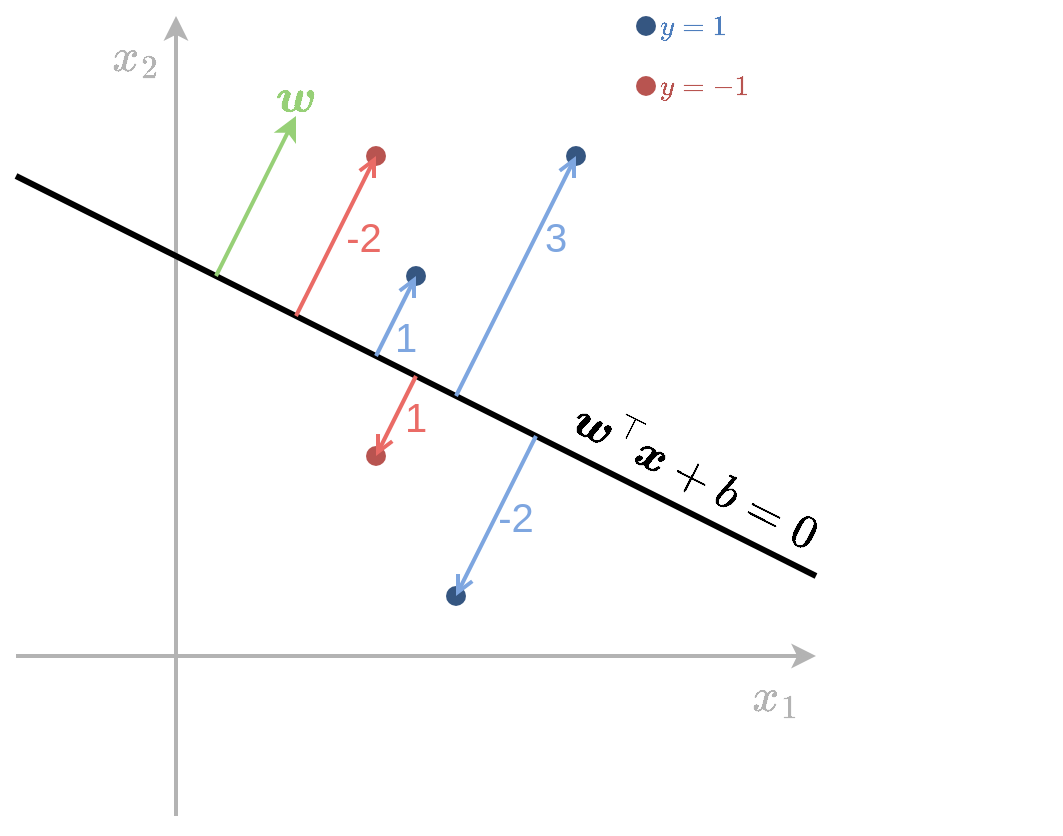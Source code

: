 <mxfile version="14.1.5" type="device"><diagram id="cJPERRU5FPI5m97aNJmQ" name="Page-1"><mxGraphModel dx="643" dy="401" grid="1" gridSize="10" guides="1" tooltips="1" connect="0" arrows="0" fold="1" page="1" pageScale="1" pageWidth="827" pageHeight="1169" math="1" shadow="0"><root><mxCell id="0"/><mxCell id="1" parent="0"/><mxCell id="UYR7A_Im2cgnYCk6d43Z-12" value="" style="ellipse;whiteSpace=wrap;html=1;fontSize=20;fontColor=#000000;strokeColor=none;fillColor=#B85450;" vertex="1" parent="1"><mxGeometry x="415" y="265" width="10" height="10" as="geometry"/></mxCell><mxCell id="UYR7A_Im2cgnYCk6d43Z-7" value="" style="ellipse;whiteSpace=wrap;html=1;fontSize=20;fontColor=#000000;strokeColor=none;fillColor=#355681;" vertex="1" parent="1"><mxGeometry x="435" y="325" width="10" height="10" as="geometry"/></mxCell><mxCell id="VLQl7GCd685x5rbxZrGW-1" value="" style="endArrow=classic;html=1;fontFamily=Comic Sans MS;fontSize=30;fontColor=#003366;strokeWidth=2;strokeColor=#B3B3B3;" parent="1" edge="1"><mxGeometry x="220" y="200" width="50" height="50" as="geometry"><mxPoint x="320" y="600" as="sourcePoint"/><mxPoint x="320" y="200" as="targetPoint"/></mxGeometry></mxCell><mxCell id="VLQl7GCd685x5rbxZrGW-2" value="" style="endArrow=classic;html=1;fontFamily=Comic Sans MS;fontSize=30;fontColor=#003366;strokeWidth=2;strokeColor=#B3B3B3;" parent="1" edge="1"><mxGeometry x="240" y="220" width="50" height="50" as="geometry"><mxPoint x="240" y="520" as="sourcePoint"/><mxPoint x="640" y="520" as="targetPoint"/></mxGeometry></mxCell><mxCell id="VLQl7GCd685x5rbxZrGW-3" value="\(x_1\)" style="text;html=1;strokeColor=none;fillColor=none;align=center;verticalAlign=middle;whiteSpace=wrap;rounded=0;fontSize=20;fontColor=#B3B3B3;" parent="1" vertex="1"><mxGeometry x="600" y="520" width="40" height="40" as="geometry"/></mxCell><mxCell id="VLQl7GCd685x5rbxZrGW-4" value="\(x_2\)" style="text;html=1;strokeColor=none;fillColor=none;align=center;verticalAlign=middle;whiteSpace=wrap;rounded=0;fontSize=20;fontColor=#B3B3B3;" parent="1" vertex="1"><mxGeometry x="280" y="200" width="40" height="40" as="geometry"/></mxCell><mxCell id="VLQl7GCd685x5rbxZrGW-6" value="" style="endArrow=none;html=1;strokeWidth=3;" parent="1" edge="1"><mxGeometry width="50" height="50" relative="1" as="geometry"><mxPoint x="640" y="480" as="sourcePoint"/><mxPoint x="240" y="280" as="targetPoint"/></mxGeometry></mxCell><mxCell id="VLQl7GCd685x5rbxZrGW-7" value="" style="endArrow=classic;html=1;strokeWidth=2;strokeColor=#97D077;" parent="1" edge="1"><mxGeometry width="50" height="50" relative="1" as="geometry"><mxPoint x="340" y="330" as="sourcePoint"/><mxPoint x="380" y="250" as="targetPoint"/></mxGeometry></mxCell><mxCell id="VLQl7GCd685x5rbxZrGW-14" value="&lt;font style=&quot;font-size: 20px;&quot;&gt;\(\boldsymbol{w}\)&lt;/font&gt;" style="text;html=1;strokeColor=none;fillColor=none;align=center;verticalAlign=middle;whiteSpace=wrap;rounded=0;fontSize=20;fontColor=#97D077;" parent="1" vertex="1"><mxGeometry x="370" y="230" width="20" height="20" as="geometry"/></mxCell><mxCell id="ZYtpsijtu6V2-jgbPy4f-1" value="\(\boldsymbol{w}^{\top}\boldsymbol{x}+b=0\)" style="text;html=1;strokeColor=none;fillColor=none;align=center;verticalAlign=middle;whiteSpace=wrap;rounded=0;fontSize=20;rotation=27;" parent="1" vertex="1"><mxGeometry x="500" y="410" width="160" height="40" as="geometry"/></mxCell><mxCell id="BNeBlQjrHOMZ2h0UF8vG-1" value="" style="ellipse;whiteSpace=wrap;html=1;fontSize=20;fontColor=#000000;strokeColor=none;fillColor=#355681;" parent="1" vertex="1"><mxGeometry x="515" y="265" width="10" height="10" as="geometry"/></mxCell><mxCell id="BNeBlQjrHOMZ2h0UF8vG-2" value="" style="endArrow=open;html=1;strokeWidth=2;startArrow=none;startFill=0;endFill=0;strokeColor=#7EA6E0;" parent="1" edge="1"><mxGeometry width="50" height="50" relative="1" as="geometry"><mxPoint x="460" y="390" as="sourcePoint"/><mxPoint x="520" y="270" as="targetPoint"/></mxGeometry></mxCell><mxCell id="BNeBlQjrHOMZ2h0UF8vG-3" value="3" style="text;html=1;strokeColor=none;fillColor=none;align=center;verticalAlign=middle;whiteSpace=wrap;rounded=0;fontSize=20;fontColor=#7EA6E0;" parent="1" vertex="1"><mxGeometry x="500" y="300" width="20" height="20" as="geometry"/></mxCell><mxCell id="HT5jK9_de-efOH03i6k9-1" value="" style="ellipse;whiteSpace=wrap;html=1;fontSize=20;fontColor=#000000;strokeColor=none;fillColor=#355681;" vertex="1" parent="1"><mxGeometry x="550" y="200" width="10" height="10" as="geometry"/></mxCell><mxCell id="HT5jK9_de-efOH03i6k9-2" value="" style="ellipse;whiteSpace=wrap;html=1;fontSize=20;fontColor=#000000;strokeColor=none;fillColor=#B85450;" vertex="1" parent="1"><mxGeometry x="550" y="230" width="10" height="10" as="geometry"/></mxCell><mxCell id="UYR7A_Im2cgnYCk6d43Z-1" value="\(y=1\)" style="text;html=1;strokeColor=none;fillColor=none;align=left;verticalAlign=middle;whiteSpace=wrap;rounded=0;fontColor=#4E7EBD;fontStyle=0" vertex="1" parent="1"><mxGeometry x="560" y="195" width="50" height="20" as="geometry"/></mxCell><mxCell id="UYR7A_Im2cgnYCk6d43Z-2" value="\(y=-1\)" style="text;html=1;strokeColor=none;fillColor=none;align=left;verticalAlign=middle;whiteSpace=wrap;rounded=0;fontStyle=0;fontColor=#B85450;" vertex="1" parent="1"><mxGeometry x="560" y="225" width="50" height="20" as="geometry"/></mxCell><mxCell id="UYR7A_Im2cgnYCk6d43Z-3" value="" style="ellipse;whiteSpace=wrap;html=1;fontSize=20;fontColor=#000000;strokeColor=none;fillColor=#355681;" vertex="1" parent="1"><mxGeometry x="455" y="485" width="10" height="10" as="geometry"/></mxCell><mxCell id="UYR7A_Im2cgnYCk6d43Z-4" value="" style="endArrow=open;html=1;strokeWidth=2;startArrow=none;startFill=0;endFill=0;strokeColor=#7EA6E0;" edge="1" parent="1"><mxGeometry width="50" height="50" relative="1" as="geometry"><mxPoint x="500" y="410" as="sourcePoint"/><mxPoint x="460" y="490" as="targetPoint"/></mxGeometry></mxCell><mxCell id="UYR7A_Im2cgnYCk6d43Z-5" value="-2" style="text;html=1;strokeColor=none;fillColor=none;align=center;verticalAlign=middle;whiteSpace=wrap;rounded=0;fontSize=20;fontColor=#7EA6E0;" vertex="1" parent="1"><mxGeometry x="480" y="440" width="20" height="20" as="geometry"/></mxCell><mxCell id="UYR7A_Im2cgnYCk6d43Z-6" value="" style="endArrow=open;html=1;strokeWidth=2;startArrow=none;startFill=0;endFill=0;strokeColor=#7EA6E0;" edge="1" parent="1"><mxGeometry width="50" height="50" relative="1" as="geometry"><mxPoint x="420" y="370" as="sourcePoint"/><mxPoint x="440" y="330" as="targetPoint"/></mxGeometry></mxCell><mxCell id="UYR7A_Im2cgnYCk6d43Z-8" value="1" style="text;html=1;strokeColor=none;fillColor=none;align=center;verticalAlign=middle;whiteSpace=wrap;rounded=0;fontSize=20;fontColor=#7EA6E0;" vertex="1" parent="1"><mxGeometry x="425" y="350" width="20" height="20" as="geometry"/></mxCell><mxCell id="UYR7A_Im2cgnYCk6d43Z-9" value="" style="ellipse;whiteSpace=wrap;html=1;fontSize=20;fontColor=#000000;strokeColor=none;fillColor=#B85450;" vertex="1" parent="1"><mxGeometry x="415" y="415" width="10" height="10" as="geometry"/></mxCell><mxCell id="UYR7A_Im2cgnYCk6d43Z-10" value="" style="endArrow=open;html=1;strokeWidth=2;startArrow=none;startFill=0;endFill=0;strokeColor=#EA6B66;" edge="1" parent="1"><mxGeometry width="50" height="50" relative="1" as="geometry"><mxPoint x="440" y="380" as="sourcePoint"/><mxPoint x="420" y="420" as="targetPoint"/></mxGeometry></mxCell><mxCell id="UYR7A_Im2cgnYCk6d43Z-11" value="" style="endArrow=open;html=1;strokeWidth=2;startArrow=none;startFill=0;endFill=0;strokeColor=#EA6B66;" edge="1" parent="1"><mxGeometry width="50" height="50" relative="1" as="geometry"><mxPoint x="380" y="350" as="sourcePoint"/><mxPoint x="420" y="270" as="targetPoint"/></mxGeometry></mxCell><mxCell id="UYR7A_Im2cgnYCk6d43Z-13" value="1" style="text;html=1;strokeColor=none;fillColor=none;align=center;verticalAlign=middle;whiteSpace=wrap;rounded=0;fontSize=20;fontColor=#EA6B66;" vertex="1" parent="1"><mxGeometry x="430" y="390" width="20" height="20" as="geometry"/></mxCell><mxCell id="UYR7A_Im2cgnYCk6d43Z-14" value="-2" style="text;html=1;strokeColor=none;fillColor=none;align=center;verticalAlign=middle;whiteSpace=wrap;rounded=0;fontSize=20;fontColor=#EA6B66;" vertex="1" parent="1"><mxGeometry x="404" y="300" width="20" height="20" as="geometry"/></mxCell></root></mxGraphModel></diagram></mxfile>